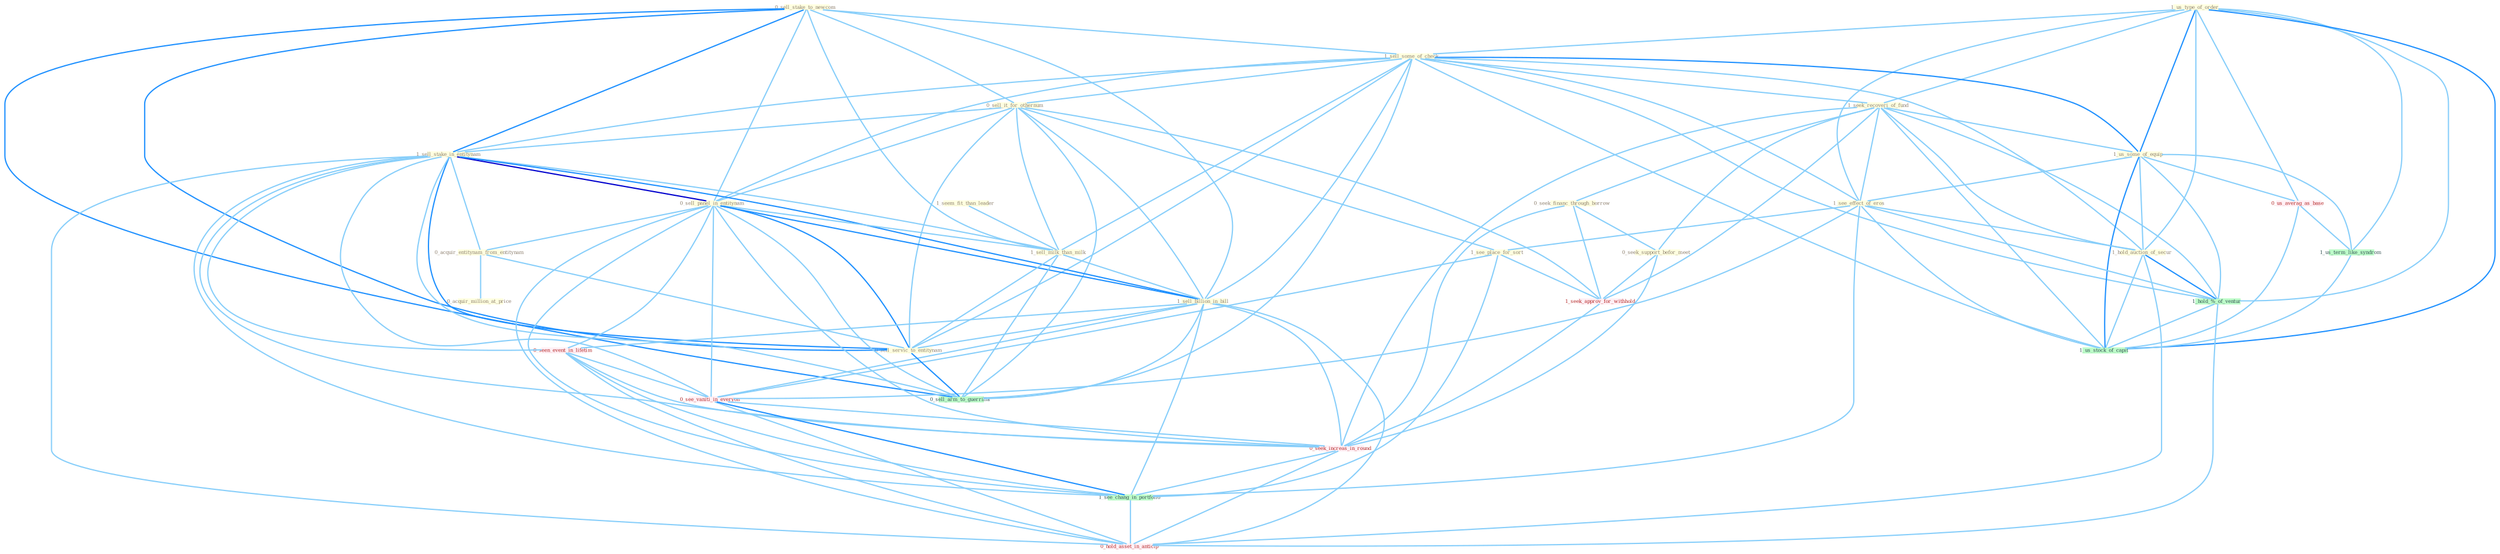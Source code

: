 Graph G{ 
    node
    [shape=polygon,style=filled,width=.5,height=.06,color="#BDFCC9",fixedsize=true,fontsize=4,
    fontcolor="#2f4f4f"];
    {node
    [color="#ffffe0", fontcolor="#8b7d6b"] "1_us_type_of_order " "0_sell_stake_to_newcom " "1_sell_some_of_check " "1_seem_fit_than_leader " "1_seek_recoveri_of_fund " "1_us_some_of_equip " "0_sell_it_for_othernum " "0_seek_financ_through_borrow " "1_sell_stake_in_entitynam " "0_seek_support_befor_meet " "0_sell_panel_in_entitynam " "1_sell_milk_than_milk " "0_acquir_entitynam_from_entitynam " "1_sell_billion_in_bill " "1_see_effect_of_eros " "1_see_place_for_sort " "1_hold_auction_of_secur " "0_sell_servic_to_entitynam " "0_acquir_million_at_price "}
{node [color="#fff0f5", fontcolor="#b22222"] "0_seen_event_in_lifetim " "0_us_averag_as_base " "1_seek_approv_for_withhold " "0_see_vaniti_in_everyon " "0_seek_increas_in_round " "0_hold_asset_in_anticip "}
edge [color="#B0E2FF"];

	"1_us_type_of_order " -- "1_sell_some_of_check " [w="1", color="#87cefa" ];
	"1_us_type_of_order " -- "1_seek_recoveri_of_fund " [w="1", color="#87cefa" ];
	"1_us_type_of_order " -- "1_us_some_of_equip " [w="2", color="#1e90ff" , len=0.8];
	"1_us_type_of_order " -- "1_see_effect_of_eros " [w="1", color="#87cefa" ];
	"1_us_type_of_order " -- "1_hold_auction_of_secur " [w="1", color="#87cefa" ];
	"1_us_type_of_order " -- "0_us_averag_as_base " [w="1", color="#87cefa" ];
	"1_us_type_of_order " -- "1_us_term_like_syndrom " [w="1", color="#87cefa" ];
	"1_us_type_of_order " -- "1_hold_%_of_ventur " [w="1", color="#87cefa" ];
	"1_us_type_of_order " -- "1_us_stock_of_capit " [w="2", color="#1e90ff" , len=0.8];
	"0_sell_stake_to_newcom " -- "1_sell_some_of_check " [w="1", color="#87cefa" ];
	"0_sell_stake_to_newcom " -- "0_sell_it_for_othernum " [w="1", color="#87cefa" ];
	"0_sell_stake_to_newcom " -- "1_sell_stake_in_entitynam " [w="2", color="#1e90ff" , len=0.8];
	"0_sell_stake_to_newcom " -- "0_sell_panel_in_entitynam " [w="1", color="#87cefa" ];
	"0_sell_stake_to_newcom " -- "1_sell_milk_than_milk " [w="1", color="#87cefa" ];
	"0_sell_stake_to_newcom " -- "1_sell_billion_in_bill " [w="1", color="#87cefa" ];
	"0_sell_stake_to_newcom " -- "0_sell_servic_to_entitynam " [w="2", color="#1e90ff" , len=0.8];
	"0_sell_stake_to_newcom " -- "0_sell_arm_to_guerrilla " [w="2", color="#1e90ff" , len=0.8];
	"1_sell_some_of_check " -- "1_seek_recoveri_of_fund " [w="1", color="#87cefa" ];
	"1_sell_some_of_check " -- "1_us_some_of_equip " [w="2", color="#1e90ff" , len=0.8];
	"1_sell_some_of_check " -- "0_sell_it_for_othernum " [w="1", color="#87cefa" ];
	"1_sell_some_of_check " -- "1_sell_stake_in_entitynam " [w="1", color="#87cefa" ];
	"1_sell_some_of_check " -- "0_sell_panel_in_entitynam " [w="1", color="#87cefa" ];
	"1_sell_some_of_check " -- "1_sell_milk_than_milk " [w="1", color="#87cefa" ];
	"1_sell_some_of_check " -- "1_sell_billion_in_bill " [w="1", color="#87cefa" ];
	"1_sell_some_of_check " -- "1_see_effect_of_eros " [w="1", color="#87cefa" ];
	"1_sell_some_of_check " -- "1_hold_auction_of_secur " [w="1", color="#87cefa" ];
	"1_sell_some_of_check " -- "0_sell_servic_to_entitynam " [w="1", color="#87cefa" ];
	"1_sell_some_of_check " -- "1_hold_%_of_ventur " [w="1", color="#87cefa" ];
	"1_sell_some_of_check " -- "0_sell_arm_to_guerrilla " [w="1", color="#87cefa" ];
	"1_sell_some_of_check " -- "1_us_stock_of_capit " [w="1", color="#87cefa" ];
	"1_seem_fit_than_leader " -- "1_sell_milk_than_milk " [w="1", color="#87cefa" ];
	"1_seek_recoveri_of_fund " -- "1_us_some_of_equip " [w="1", color="#87cefa" ];
	"1_seek_recoveri_of_fund " -- "0_seek_financ_through_borrow " [w="1", color="#87cefa" ];
	"1_seek_recoveri_of_fund " -- "0_seek_support_befor_meet " [w="1", color="#87cefa" ];
	"1_seek_recoveri_of_fund " -- "1_see_effect_of_eros " [w="1", color="#87cefa" ];
	"1_seek_recoveri_of_fund " -- "1_hold_auction_of_secur " [w="1", color="#87cefa" ];
	"1_seek_recoveri_of_fund " -- "1_seek_approv_for_withhold " [w="1", color="#87cefa" ];
	"1_seek_recoveri_of_fund " -- "1_hold_%_of_ventur " [w="1", color="#87cefa" ];
	"1_seek_recoveri_of_fund " -- "0_seek_increas_in_round " [w="1", color="#87cefa" ];
	"1_seek_recoveri_of_fund " -- "1_us_stock_of_capit " [w="1", color="#87cefa" ];
	"1_us_some_of_equip " -- "1_see_effect_of_eros " [w="1", color="#87cefa" ];
	"1_us_some_of_equip " -- "1_hold_auction_of_secur " [w="1", color="#87cefa" ];
	"1_us_some_of_equip " -- "0_us_averag_as_base " [w="1", color="#87cefa" ];
	"1_us_some_of_equip " -- "1_us_term_like_syndrom " [w="1", color="#87cefa" ];
	"1_us_some_of_equip " -- "1_hold_%_of_ventur " [w="1", color="#87cefa" ];
	"1_us_some_of_equip " -- "1_us_stock_of_capit " [w="2", color="#1e90ff" , len=0.8];
	"0_sell_it_for_othernum " -- "1_sell_stake_in_entitynam " [w="1", color="#87cefa" ];
	"0_sell_it_for_othernum " -- "0_sell_panel_in_entitynam " [w="1", color="#87cefa" ];
	"0_sell_it_for_othernum " -- "1_sell_milk_than_milk " [w="1", color="#87cefa" ];
	"0_sell_it_for_othernum " -- "1_sell_billion_in_bill " [w="1", color="#87cefa" ];
	"0_sell_it_for_othernum " -- "1_see_place_for_sort " [w="1", color="#87cefa" ];
	"0_sell_it_for_othernum " -- "0_sell_servic_to_entitynam " [w="1", color="#87cefa" ];
	"0_sell_it_for_othernum " -- "1_seek_approv_for_withhold " [w="1", color="#87cefa" ];
	"0_sell_it_for_othernum " -- "0_sell_arm_to_guerrilla " [w="1", color="#87cefa" ];
	"0_seek_financ_through_borrow " -- "0_seek_support_befor_meet " [w="1", color="#87cefa" ];
	"0_seek_financ_through_borrow " -- "1_seek_approv_for_withhold " [w="1", color="#87cefa" ];
	"0_seek_financ_through_borrow " -- "0_seek_increas_in_round " [w="1", color="#87cefa" ];
	"1_sell_stake_in_entitynam " -- "0_sell_panel_in_entitynam " [w="3", color="#0000cd" , len=0.6];
	"1_sell_stake_in_entitynam " -- "1_sell_milk_than_milk " [w="1", color="#87cefa" ];
	"1_sell_stake_in_entitynam " -- "0_acquir_entitynam_from_entitynam " [w="1", color="#87cefa" ];
	"1_sell_stake_in_entitynam " -- "1_sell_billion_in_bill " [w="2", color="#1e90ff" , len=0.8];
	"1_sell_stake_in_entitynam " -- "0_sell_servic_to_entitynam " [w="2", color="#1e90ff" , len=0.8];
	"1_sell_stake_in_entitynam " -- "0_seen_event_in_lifetim " [w="1", color="#87cefa" ];
	"1_sell_stake_in_entitynam " -- "0_see_vaniti_in_everyon " [w="1", color="#87cefa" ];
	"1_sell_stake_in_entitynam " -- "0_sell_arm_to_guerrilla " [w="1", color="#87cefa" ];
	"1_sell_stake_in_entitynam " -- "0_seek_increas_in_round " [w="1", color="#87cefa" ];
	"1_sell_stake_in_entitynam " -- "1_see_chang_in_portfolio " [w="1", color="#87cefa" ];
	"1_sell_stake_in_entitynam " -- "0_hold_asset_in_anticip " [w="1", color="#87cefa" ];
	"0_seek_support_befor_meet " -- "1_seek_approv_for_withhold " [w="1", color="#87cefa" ];
	"0_seek_support_befor_meet " -- "0_seek_increas_in_round " [w="1", color="#87cefa" ];
	"0_sell_panel_in_entitynam " -- "1_sell_milk_than_milk " [w="1", color="#87cefa" ];
	"0_sell_panel_in_entitynam " -- "0_acquir_entitynam_from_entitynam " [w="1", color="#87cefa" ];
	"0_sell_panel_in_entitynam " -- "1_sell_billion_in_bill " [w="2", color="#1e90ff" , len=0.8];
	"0_sell_panel_in_entitynam " -- "0_sell_servic_to_entitynam " [w="2", color="#1e90ff" , len=0.8];
	"0_sell_panel_in_entitynam " -- "0_seen_event_in_lifetim " [w="1", color="#87cefa" ];
	"0_sell_panel_in_entitynam " -- "0_see_vaniti_in_everyon " [w="1", color="#87cefa" ];
	"0_sell_panel_in_entitynam " -- "0_sell_arm_to_guerrilla " [w="1", color="#87cefa" ];
	"0_sell_panel_in_entitynam " -- "0_seek_increas_in_round " [w="1", color="#87cefa" ];
	"0_sell_panel_in_entitynam " -- "1_see_chang_in_portfolio " [w="1", color="#87cefa" ];
	"0_sell_panel_in_entitynam " -- "0_hold_asset_in_anticip " [w="1", color="#87cefa" ];
	"1_sell_milk_than_milk " -- "1_sell_billion_in_bill " [w="1", color="#87cefa" ];
	"1_sell_milk_than_milk " -- "0_sell_servic_to_entitynam " [w="1", color="#87cefa" ];
	"1_sell_milk_than_milk " -- "0_sell_arm_to_guerrilla " [w="1", color="#87cefa" ];
	"0_acquir_entitynam_from_entitynam " -- "0_sell_servic_to_entitynam " [w="1", color="#87cefa" ];
	"0_acquir_entitynam_from_entitynam " -- "0_acquir_million_at_price " [w="1", color="#87cefa" ];
	"1_sell_billion_in_bill " -- "0_sell_servic_to_entitynam " [w="1", color="#87cefa" ];
	"1_sell_billion_in_bill " -- "0_seen_event_in_lifetim " [w="1", color="#87cefa" ];
	"1_sell_billion_in_bill " -- "0_see_vaniti_in_everyon " [w="1", color="#87cefa" ];
	"1_sell_billion_in_bill " -- "0_sell_arm_to_guerrilla " [w="1", color="#87cefa" ];
	"1_sell_billion_in_bill " -- "0_seek_increas_in_round " [w="1", color="#87cefa" ];
	"1_sell_billion_in_bill " -- "1_see_chang_in_portfolio " [w="1", color="#87cefa" ];
	"1_sell_billion_in_bill " -- "0_hold_asset_in_anticip " [w="1", color="#87cefa" ];
	"1_see_effect_of_eros " -- "1_see_place_for_sort " [w="1", color="#87cefa" ];
	"1_see_effect_of_eros " -- "1_hold_auction_of_secur " [w="1", color="#87cefa" ];
	"1_see_effect_of_eros " -- "1_hold_%_of_ventur " [w="1", color="#87cefa" ];
	"1_see_effect_of_eros " -- "0_see_vaniti_in_everyon " [w="1", color="#87cefa" ];
	"1_see_effect_of_eros " -- "1_us_stock_of_capit " [w="1", color="#87cefa" ];
	"1_see_effect_of_eros " -- "1_see_chang_in_portfolio " [w="1", color="#87cefa" ];
	"1_see_place_for_sort " -- "1_seek_approv_for_withhold " [w="1", color="#87cefa" ];
	"1_see_place_for_sort " -- "0_see_vaniti_in_everyon " [w="1", color="#87cefa" ];
	"1_see_place_for_sort " -- "1_see_chang_in_portfolio " [w="1", color="#87cefa" ];
	"1_hold_auction_of_secur " -- "1_hold_%_of_ventur " [w="2", color="#1e90ff" , len=0.8];
	"1_hold_auction_of_secur " -- "1_us_stock_of_capit " [w="1", color="#87cefa" ];
	"1_hold_auction_of_secur " -- "0_hold_asset_in_anticip " [w="1", color="#87cefa" ];
	"0_sell_servic_to_entitynam " -- "0_sell_arm_to_guerrilla " [w="2", color="#1e90ff" , len=0.8];
	"0_seen_event_in_lifetim " -- "0_see_vaniti_in_everyon " [w="1", color="#87cefa" ];
	"0_seen_event_in_lifetim " -- "0_seek_increas_in_round " [w="1", color="#87cefa" ];
	"0_seen_event_in_lifetim " -- "1_see_chang_in_portfolio " [w="1", color="#87cefa" ];
	"0_seen_event_in_lifetim " -- "0_hold_asset_in_anticip " [w="1", color="#87cefa" ];
	"0_us_averag_as_base " -- "1_us_term_like_syndrom " [w="1", color="#87cefa" ];
	"0_us_averag_as_base " -- "1_us_stock_of_capit " [w="1", color="#87cefa" ];
	"1_us_term_like_syndrom " -- "1_us_stock_of_capit " [w="1", color="#87cefa" ];
	"1_seek_approv_for_withhold " -- "0_seek_increas_in_round " [w="1", color="#87cefa" ];
	"1_hold_%_of_ventur " -- "1_us_stock_of_capit " [w="1", color="#87cefa" ];
	"1_hold_%_of_ventur " -- "0_hold_asset_in_anticip " [w="1", color="#87cefa" ];
	"0_see_vaniti_in_everyon " -- "0_seek_increas_in_round " [w="1", color="#87cefa" ];
	"0_see_vaniti_in_everyon " -- "1_see_chang_in_portfolio " [w="2", color="#1e90ff" , len=0.8];
	"0_see_vaniti_in_everyon " -- "0_hold_asset_in_anticip " [w="1", color="#87cefa" ];
	"0_seek_increas_in_round " -- "1_see_chang_in_portfolio " [w="1", color="#87cefa" ];
	"0_seek_increas_in_round " -- "0_hold_asset_in_anticip " [w="1", color="#87cefa" ];
	"1_see_chang_in_portfolio " -- "0_hold_asset_in_anticip " [w="1", color="#87cefa" ];
}